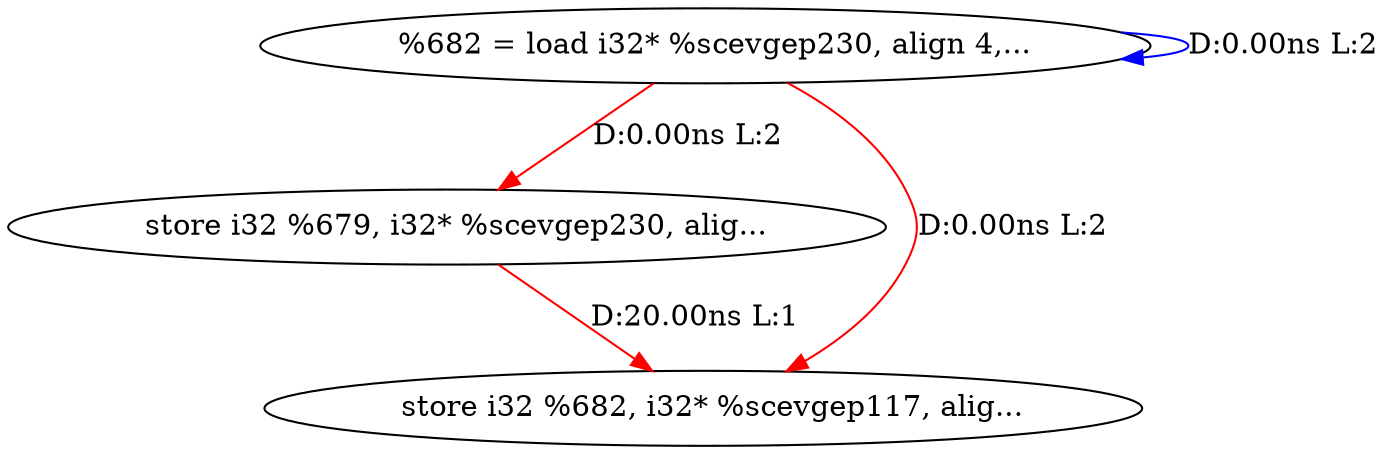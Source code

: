 digraph {
Node0x2899680[label="  %682 = load i32* %scevgep230, align 4,..."];
Node0x2899680 -> Node0x2899680[label="D:0.00ns L:2",color=blue];
Node0x2899760[label="  store i32 %679, i32* %scevgep230, alig..."];
Node0x2899680 -> Node0x2899760[label="D:0.00ns L:2",color=red];
Node0x2899840[label="  store i32 %682, i32* %scevgep117, alig..."];
Node0x2899680 -> Node0x2899840[label="D:0.00ns L:2",color=red];
Node0x2899760 -> Node0x2899840[label="D:20.00ns L:1",color=red];
}
